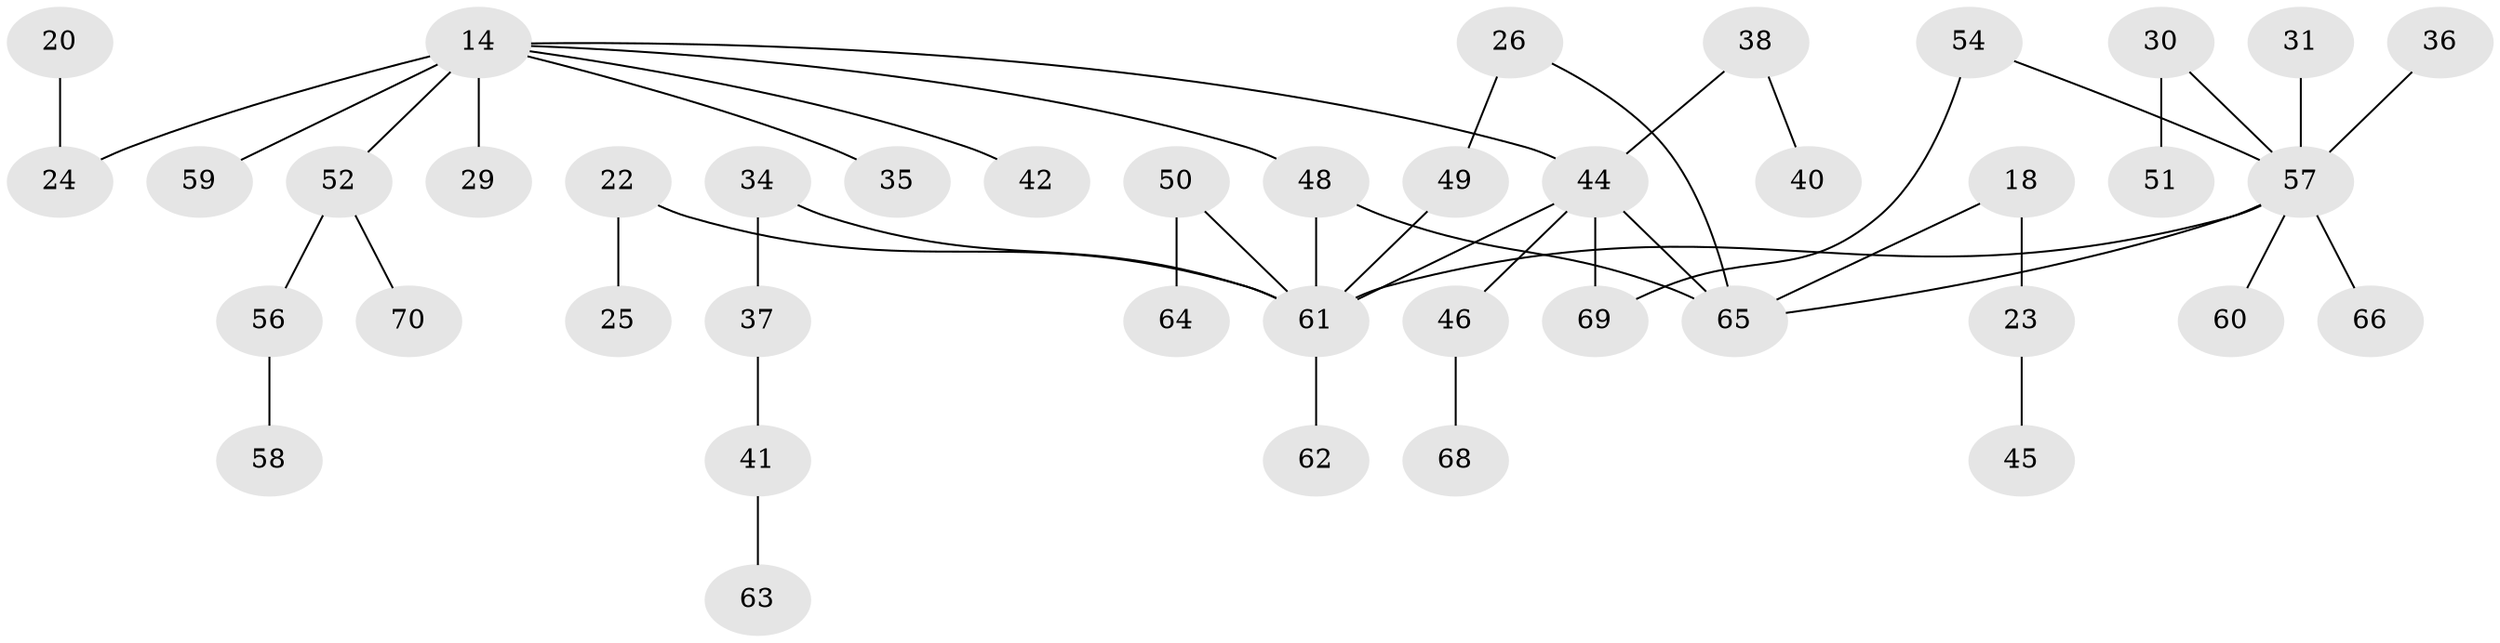 // original degree distribution, {5: 0.05714285714285714, 6: 0.02857142857142857, 3: 0.15714285714285714, 2: 0.32857142857142857, 4: 0.1, 1: 0.32857142857142857}
// Generated by graph-tools (version 1.1) at 2025/44/03/04/25 21:44:21]
// undirected, 42 vertices, 46 edges
graph export_dot {
graph [start="1"]
  node [color=gray90,style=filled];
  14 [super="+13"];
  18;
  20;
  22;
  23;
  24 [super="+10"];
  25;
  26;
  29;
  30;
  31;
  34;
  35;
  36;
  37;
  38;
  40;
  41;
  42;
  44 [super="+4+11"];
  45;
  46;
  48 [super="+7+17+27"];
  49;
  50;
  51;
  52 [super="+33"];
  54;
  56;
  57 [super="+3+39+53"];
  58;
  59;
  60;
  61 [super="+43+47"];
  62;
  63;
  64;
  65 [super="+55+32"];
  66;
  68;
  69 [super="+67"];
  70;
  14 -- 35;
  14 -- 42;
  14 -- 44;
  14 -- 52 [weight=2];
  14 -- 24;
  14 -- 59;
  14 -- 29;
  14 -- 48;
  18 -- 23;
  18 -- 65;
  20 -- 24;
  22 -- 25;
  22 -- 61;
  23 -- 45;
  26 -- 49;
  26 -- 65;
  30 -- 51;
  30 -- 57;
  31 -- 57;
  34 -- 37;
  34 -- 61;
  36 -- 57;
  37 -- 41;
  38 -- 40;
  38 -- 44;
  41 -- 63;
  44 -- 69 [weight=2];
  44 -- 46;
  44 -- 65 [weight=2];
  44 -- 61;
  46 -- 68;
  48 -- 65 [weight=3];
  48 -- 61;
  49 -- 61;
  50 -- 64;
  50 -- 61;
  52 -- 56;
  52 -- 70;
  54 -- 69;
  54 -- 57;
  56 -- 58;
  57 -- 60;
  57 -- 66;
  57 -- 65 [weight=3];
  57 -- 61;
  61 -- 62;
}

